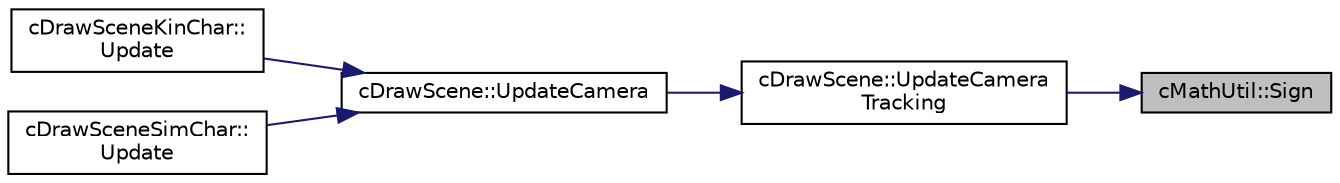 digraph "cMathUtil::Sign"
{
 // LATEX_PDF_SIZE
  edge [fontname="Helvetica",fontsize="10",labelfontname="Helvetica",labelfontsize="10"];
  node [fontname="Helvetica",fontsize="10",shape=record];
  rankdir="RL";
  Node1 [label="cMathUtil::Sign",height=0.2,width=0.4,color="black", fillcolor="grey75", style="filled", fontcolor="black",tooltip=" "];
  Node1 -> Node2 [dir="back",color="midnightblue",fontsize="10",style="solid",fontname="Helvetica"];
  Node2 [label="cDrawScene::UpdateCamera\lTracking",height=0.2,width=0.4,color="black", fillcolor="white", style="filled",URL="$classc_draw_scene.html#af61093bebaa7efb8774601cf779ab566",tooltip=" "];
  Node2 -> Node3 [dir="back",color="midnightblue",fontsize="10",style="solid",fontname="Helvetica"];
  Node3 [label="cDrawScene::UpdateCamera",height=0.2,width=0.4,color="black", fillcolor="white", style="filled",URL="$classc_draw_scene.html#a33587d859603cd621f092cb6d95ad924",tooltip=" "];
  Node3 -> Node4 [dir="back",color="midnightblue",fontsize="10",style="solid",fontname="Helvetica"];
  Node4 [label="cDrawSceneKinChar::\lUpdate",height=0.2,width=0.4,color="black", fillcolor="white", style="filled",URL="$classc_draw_scene_kin_char.html#a7f987dd4ef6a4db66eb6b4e655e22de8",tooltip=" "];
  Node3 -> Node5 [dir="back",color="midnightblue",fontsize="10",style="solid",fontname="Helvetica"];
  Node5 [label="cDrawSceneSimChar::\lUpdate",height=0.2,width=0.4,color="black", fillcolor="white", style="filled",URL="$classc_draw_scene_sim_char.html#ada1475572f24d082f2221c05111cc10f",tooltip=" "];
}
